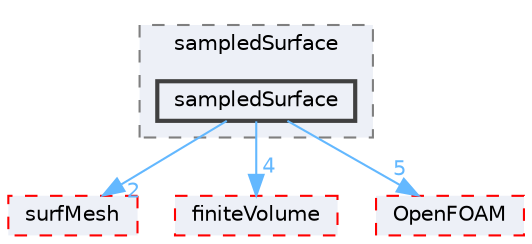 digraph "src/sampling/sampledSurface/sampledSurface"
{
 // LATEX_PDF_SIZE
  bgcolor="transparent";
  edge [fontname=Helvetica,fontsize=10,labelfontname=Helvetica,labelfontsize=10];
  node [fontname=Helvetica,fontsize=10,shape=box,height=0.2,width=0.4];
  compound=true
  subgraph clusterdir_daf57321dd7c30092fd489dbb1aa8219 {
    graph [ bgcolor="#edf0f7", pencolor="grey50", label="sampledSurface", fontname=Helvetica,fontsize=10 style="filled,dashed", URL="dir_daf57321dd7c30092fd489dbb1aa8219.html",tooltip=""]
  dir_d52de1bc4d4115df4cf40033a334db55 [label="sampledSurface", fillcolor="#edf0f7", color="grey25", style="filled,bold", URL="dir_d52de1bc4d4115df4cf40033a334db55.html",tooltip=""];
  }
  dir_0a88fe22feb23ce5f078a04a1df67721 [label="surfMesh", fillcolor="#edf0f7", color="red", style="filled,dashed", URL="dir_0a88fe22feb23ce5f078a04a1df67721.html",tooltip=""];
  dir_9bd15774b555cf7259a6fa18f99fe99b [label="finiteVolume", fillcolor="#edf0f7", color="red", style="filled,dashed", URL="dir_9bd15774b555cf7259a6fa18f99fe99b.html",tooltip=""];
  dir_c5473ff19b20e6ec4dfe5c310b3778a8 [label="OpenFOAM", fillcolor="#edf0f7", color="red", style="filled,dashed", URL="dir_c5473ff19b20e6ec4dfe5c310b3778a8.html",tooltip=""];
  dir_d52de1bc4d4115df4cf40033a334db55->dir_0a88fe22feb23ce5f078a04a1df67721 [headlabel="2", labeldistance=1.5 headhref="dir_003407_003891.html" href="dir_003407_003891.html" color="steelblue1" fontcolor="steelblue1"];
  dir_d52de1bc4d4115df4cf40033a334db55->dir_9bd15774b555cf7259a6fa18f99fe99b [headlabel="4", labeldistance=1.5 headhref="dir_003407_001387.html" href="dir_003407_001387.html" color="steelblue1" fontcolor="steelblue1"];
  dir_d52de1bc4d4115df4cf40033a334db55->dir_c5473ff19b20e6ec4dfe5c310b3778a8 [headlabel="5", labeldistance=1.5 headhref="dir_003407_002695.html" href="dir_003407_002695.html" color="steelblue1" fontcolor="steelblue1"];
}
